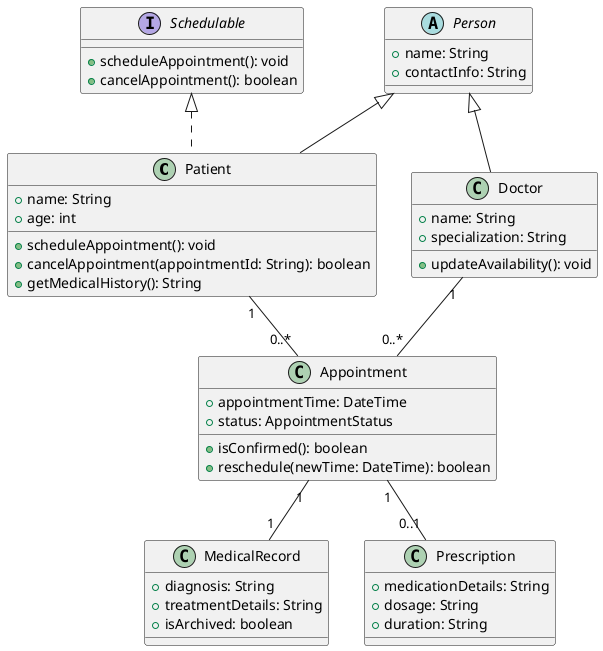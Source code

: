 ```plantuml
@startuml
class Patient {
    + name: String
    + age: int
    + scheduleAppointment(): void
    + cancelAppointment(appointmentId: String): boolean
    + getMedicalHistory(): String
}

class Doctor {
    + name: String
    + specialization: String
    + updateAvailability(): void
}

class Appointment {
    + appointmentTime: DateTime
    + status: AppointmentStatus
    + isConfirmed(): boolean
    + reschedule(newTime: DateTime): boolean
}

class MedicalRecord {
    + diagnosis: String
    + treatmentDetails: String
    + isArchived: boolean
}

class Prescription {
    + medicationDetails: String
    + dosage: String
    + duration: String
}

interface Schedulable {
    + scheduleAppointment(): void
    + cancelAppointment(): boolean
}

abstract class Person {
    + name: String
    + contactInfo: String
}

Schedulable <|.. Patient
Person <|-- Patient
Person <|-- Doctor
Patient "1" -- "0..*" Appointment
Doctor "1" -- "0..*" Appointment
Appointment "1" -- "1" MedicalRecord
Appointment "1" -- "0..1" Prescription
@enduml
